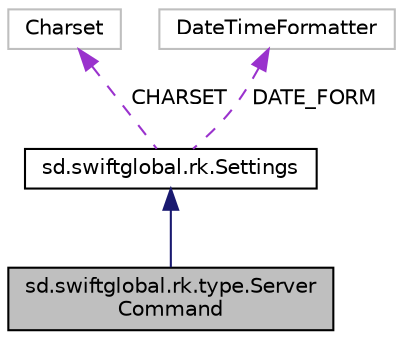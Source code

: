 digraph "sd.swiftglobal.rk.type.ServerCommand"
{
  edge [fontname="Helvetica",fontsize="10",labelfontname="Helvetica",labelfontsize="10"];
  node [fontname="Helvetica",fontsize="10",shape=record];
  Node1 [label="sd.swiftglobal.rk.type.Server\lCommand",height=0.2,width=0.4,color="black", fillcolor="grey75", style="filled", fontcolor="black"];
  Node2 -> Node1 [dir="back",color="midnightblue",fontsize="10",style="solid",fontname="Helvetica"];
  Node2 [label="sd.swiftglobal.rk.Settings",height=0.2,width=0.4,color="black", fillcolor="white", style="filled",URL="$interfacesd_1_1swiftglobal_1_1rk_1_1Settings.html"];
  Node3 -> Node2 [dir="back",color="darkorchid3",fontsize="10",style="dashed",label=" CHARSET" ,fontname="Helvetica"];
  Node3 [label="Charset",height=0.2,width=0.4,color="grey75", fillcolor="white", style="filled"];
  Node4 -> Node2 [dir="back",color="darkorchid3",fontsize="10",style="dashed",label=" DATE_FORM" ,fontname="Helvetica"];
  Node4 [label="DateTimeFormatter",height=0.2,width=0.4,color="grey75", fillcolor="white", style="filled"];
}
